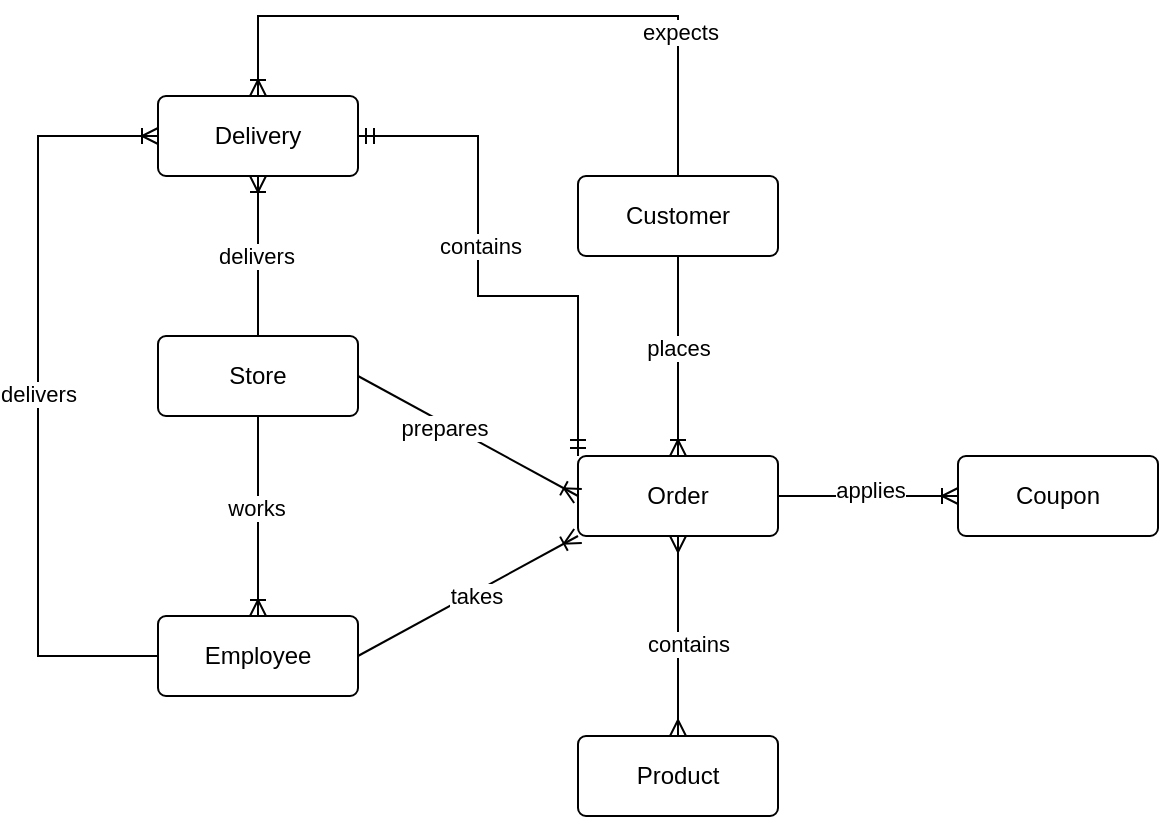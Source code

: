 <mxfile version="24.6.3" type="github">
  <diagram id="R2lEEEUBdFMjLlhIrx00" name="Page-1">
    <mxGraphModel dx="1050" dy="570" grid="1" gridSize="10" guides="1" tooltips="1" connect="1" arrows="1" fold="1" page="1" pageScale="1" pageWidth="850" pageHeight="1100" math="0" shadow="0" extFonts="Permanent Marker^https://fonts.googleapis.com/css?family=Permanent+Marker">
      <root>
        <mxCell id="0" />
        <mxCell id="1" parent="0" />
        <mxCell id="wm51I52nDYN1m19-uYru-1" value="Store" style="rounded=1;arcSize=10;whiteSpace=wrap;html=1;align=center;" vertex="1" parent="1">
          <mxGeometry x="100" y="270" width="100" height="40" as="geometry" />
        </mxCell>
        <mxCell id="wm51I52nDYN1m19-uYru-2" value="Customer" style="rounded=1;arcSize=10;whiteSpace=wrap;html=1;align=center;" vertex="1" parent="1">
          <mxGeometry x="310" y="190" width="100" height="40" as="geometry" />
        </mxCell>
        <mxCell id="wm51I52nDYN1m19-uYru-3" value="Employee" style="rounded=1;arcSize=10;whiteSpace=wrap;html=1;align=center;" vertex="1" parent="1">
          <mxGeometry x="100" y="410" width="100" height="40" as="geometry" />
        </mxCell>
        <mxCell id="wm51I52nDYN1m19-uYru-4" value="Product" style="rounded=1;arcSize=10;whiteSpace=wrap;html=1;align=center;" vertex="1" parent="1">
          <mxGeometry x="310" y="470" width="100" height="40" as="geometry" />
        </mxCell>
        <mxCell id="wm51I52nDYN1m19-uYru-5" value="Order" style="rounded=1;arcSize=10;whiteSpace=wrap;html=1;align=center;" vertex="1" parent="1">
          <mxGeometry x="310" y="330" width="100" height="40" as="geometry" />
        </mxCell>
        <mxCell id="wm51I52nDYN1m19-uYru-6" value="Coupon" style="rounded=1;arcSize=10;whiteSpace=wrap;html=1;align=center;" vertex="1" parent="1">
          <mxGeometry x="500" y="330" width="100" height="40" as="geometry" />
        </mxCell>
        <mxCell id="wm51I52nDYN1m19-uYru-7" value="" style="fontSize=12;html=1;endArrow=ERoneToMany;rounded=0;" edge="1" parent="1" target="wm51I52nDYN1m19-uYru-3">
          <mxGeometry width="100" height="100" relative="1" as="geometry">
            <mxPoint x="150" y="310" as="sourcePoint" />
            <mxPoint x="480" y="390" as="targetPoint" />
          </mxGeometry>
        </mxCell>
        <mxCell id="wm51I52nDYN1m19-uYru-8" value="works" style="edgeLabel;html=1;align=center;verticalAlign=middle;resizable=0;points=[];" vertex="1" connectable="0" parent="wm51I52nDYN1m19-uYru-7">
          <mxGeometry x="-0.084" y="-1" relative="1" as="geometry">
            <mxPoint as="offset" />
          </mxGeometry>
        </mxCell>
        <mxCell id="wm51I52nDYN1m19-uYru-9" value="" style="fontSize=12;html=1;endArrow=ERoneToMany;rounded=0;entryX=0.5;entryY=0;entryDx=0;entryDy=0;exitX=0.5;exitY=1;exitDx=0;exitDy=0;" edge="1" parent="1" source="wm51I52nDYN1m19-uYru-2" target="wm51I52nDYN1m19-uYru-5">
          <mxGeometry width="100" height="100" relative="1" as="geometry">
            <mxPoint x="330" y="330" as="sourcePoint" />
            <mxPoint x="480" y="310" as="targetPoint" />
          </mxGeometry>
        </mxCell>
        <mxCell id="wm51I52nDYN1m19-uYru-10" value="places" style="edgeLabel;html=1;align=center;verticalAlign=middle;resizable=0;points=[];" vertex="1" connectable="0" parent="wm51I52nDYN1m19-uYru-9">
          <mxGeometry x="-0.084" relative="1" as="geometry">
            <mxPoint as="offset" />
          </mxGeometry>
        </mxCell>
        <mxCell id="wm51I52nDYN1m19-uYru-13" value="" style="fontSize=12;html=1;endArrow=ERoneToMany;rounded=0;exitX=1;exitY=0.5;exitDx=0;exitDy=0;entryX=0;entryY=0.5;entryDx=0;entryDy=0;" edge="1" parent="1" source="wm51I52nDYN1m19-uYru-5" target="wm51I52nDYN1m19-uYru-6">
          <mxGeometry width="100" height="100" relative="1" as="geometry">
            <mxPoint x="380" y="410" as="sourcePoint" />
            <mxPoint x="480" y="310" as="targetPoint" />
          </mxGeometry>
        </mxCell>
        <mxCell id="wm51I52nDYN1m19-uYru-14" value="applies&lt;div&gt;&lt;br&gt;&lt;/div&gt;" style="edgeLabel;html=1;align=center;verticalAlign=middle;resizable=0;points=[];" vertex="1" connectable="0" parent="wm51I52nDYN1m19-uYru-13">
          <mxGeometry x="0.009" y="-4" relative="1" as="geometry">
            <mxPoint as="offset" />
          </mxGeometry>
        </mxCell>
        <mxCell id="wm51I52nDYN1m19-uYru-15" value="" style="fontSize=12;html=1;endArrow=ERoneToMany;rounded=0;exitX=1;exitY=0.5;exitDx=0;exitDy=0;entryX=0;entryY=0.5;entryDx=0;entryDy=0;" edge="1" parent="1" source="wm51I52nDYN1m19-uYru-1" target="wm51I52nDYN1m19-uYru-5">
          <mxGeometry width="100" height="100" relative="1" as="geometry">
            <mxPoint x="370" y="350" as="sourcePoint" />
            <mxPoint x="470" y="250" as="targetPoint" />
          </mxGeometry>
        </mxCell>
        <mxCell id="wm51I52nDYN1m19-uYru-39" value="prepares" style="edgeLabel;html=1;align=center;verticalAlign=middle;resizable=0;points=[];" vertex="1" connectable="0" parent="wm51I52nDYN1m19-uYru-15">
          <mxGeometry x="-0.208" y="-2" relative="1" as="geometry">
            <mxPoint as="offset" />
          </mxGeometry>
        </mxCell>
        <mxCell id="wm51I52nDYN1m19-uYru-17" value="" style="fontSize=12;html=1;endArrow=ERoneToMany;rounded=0;exitX=1;exitY=0.5;exitDx=0;exitDy=0;entryX=0;entryY=1;entryDx=0;entryDy=0;" edge="1" parent="1" source="wm51I52nDYN1m19-uYru-3" target="wm51I52nDYN1m19-uYru-5">
          <mxGeometry width="100" height="100" relative="1" as="geometry">
            <mxPoint x="370" y="350" as="sourcePoint" />
            <mxPoint x="470" y="250" as="targetPoint" />
          </mxGeometry>
        </mxCell>
        <mxCell id="wm51I52nDYN1m19-uYru-18" value="takes" style="edgeLabel;html=1;align=center;verticalAlign=middle;resizable=0;points=[];" vertex="1" connectable="0" parent="wm51I52nDYN1m19-uYru-17">
          <mxGeometry x="0.053" y="-2" relative="1" as="geometry">
            <mxPoint as="offset" />
          </mxGeometry>
        </mxCell>
        <mxCell id="wm51I52nDYN1m19-uYru-19" value="" style="fontSize=12;html=1;endArrow=ERmany;startArrow=ERmany;rounded=0;exitX=0.5;exitY=0;exitDx=0;exitDy=0;entryX=0.5;entryY=1;entryDx=0;entryDy=0;" edge="1" parent="1" source="wm51I52nDYN1m19-uYru-4" target="wm51I52nDYN1m19-uYru-5">
          <mxGeometry width="100" height="100" relative="1" as="geometry">
            <mxPoint x="380" y="410" as="sourcePoint" />
            <mxPoint x="480" y="310" as="targetPoint" />
          </mxGeometry>
        </mxCell>
        <mxCell id="wm51I52nDYN1m19-uYru-20" value="contains" style="edgeLabel;html=1;align=center;verticalAlign=middle;resizable=0;points=[];" vertex="1" connectable="0" parent="wm51I52nDYN1m19-uYru-19">
          <mxGeometry x="-0.076" y="-5" relative="1" as="geometry">
            <mxPoint as="offset" />
          </mxGeometry>
        </mxCell>
        <mxCell id="wm51I52nDYN1m19-uYru-27" value="Delivery" style="rounded=1;arcSize=10;whiteSpace=wrap;html=1;align=center;" vertex="1" parent="1">
          <mxGeometry x="100" y="150" width="100" height="40" as="geometry" />
        </mxCell>
        <mxCell id="wm51I52nDYN1m19-uYru-29" value="" style="fontSize=12;html=1;endArrow=ERmandOne;startArrow=ERmandOne;rounded=0;exitX=1;exitY=0.5;exitDx=0;exitDy=0;entryX=0;entryY=0;entryDx=0;entryDy=0;edgeStyle=orthogonalEdgeStyle;" edge="1" parent="1" source="wm51I52nDYN1m19-uYru-27" target="wm51I52nDYN1m19-uYru-5">
          <mxGeometry width="100" height="100" relative="1" as="geometry">
            <mxPoint x="370" y="370" as="sourcePoint" />
            <mxPoint x="470" y="270" as="targetPoint" />
            <Array as="points">
              <mxPoint x="260" y="170" />
              <mxPoint x="260" y="250" />
              <mxPoint x="310" y="250" />
            </Array>
          </mxGeometry>
        </mxCell>
        <mxCell id="wm51I52nDYN1m19-uYru-37" value="contains" style="edgeLabel;html=1;align=center;verticalAlign=middle;resizable=0;points=[];" vertex="1" connectable="0" parent="wm51I52nDYN1m19-uYru-29">
          <mxGeometry x="-0.147" y="1" relative="1" as="geometry">
            <mxPoint as="offset" />
          </mxGeometry>
        </mxCell>
        <mxCell id="wm51I52nDYN1m19-uYru-30" value="" style="fontSize=12;html=1;endArrow=ERoneToMany;rounded=0;exitX=0.5;exitY=0;exitDx=0;exitDy=0;entryX=0.5;entryY=0;entryDx=0;entryDy=0;edgeStyle=orthogonalEdgeStyle;" edge="1" parent="1" source="wm51I52nDYN1m19-uYru-2" target="wm51I52nDYN1m19-uYru-27">
          <mxGeometry width="100" height="100" relative="1" as="geometry">
            <mxPoint x="370" y="370" as="sourcePoint" />
            <mxPoint x="470" y="270" as="targetPoint" />
            <Array as="points">
              <mxPoint x="360" y="110" />
              <mxPoint x="150" y="110" />
            </Array>
          </mxGeometry>
        </mxCell>
        <mxCell id="wm51I52nDYN1m19-uYru-40" value="expects" style="edgeLabel;html=1;align=center;verticalAlign=middle;resizable=0;points=[];" vertex="1" connectable="0" parent="wm51I52nDYN1m19-uYru-30">
          <mxGeometry x="-0.565" y="-1" relative="1" as="geometry">
            <mxPoint as="offset" />
          </mxGeometry>
        </mxCell>
        <mxCell id="wm51I52nDYN1m19-uYru-32" value="" style="edgeStyle=orthogonalEdgeStyle;fontSize=12;html=1;endArrow=ERoneToMany;rounded=0;exitX=0;exitY=0.5;exitDx=0;exitDy=0;entryX=0;entryY=0.5;entryDx=0;entryDy=0;" edge="1" parent="1" source="wm51I52nDYN1m19-uYru-3" target="wm51I52nDYN1m19-uYru-27">
          <mxGeometry width="100" height="100" relative="1" as="geometry">
            <mxPoint x="370" y="370" as="sourcePoint" />
            <mxPoint x="470" y="270" as="targetPoint" />
            <Array as="points">
              <mxPoint x="40" y="430" />
              <mxPoint x="40" y="170" />
            </Array>
          </mxGeometry>
        </mxCell>
        <mxCell id="wm51I52nDYN1m19-uYru-34" value="delivers" style="edgeLabel;html=1;align=center;verticalAlign=middle;resizable=0;points=[];" vertex="1" connectable="0" parent="wm51I52nDYN1m19-uYru-32">
          <mxGeometry x="0.004" relative="1" as="geometry">
            <mxPoint as="offset" />
          </mxGeometry>
        </mxCell>
        <mxCell id="wm51I52nDYN1m19-uYru-33" value="" style="fontSize=12;html=1;endArrow=ERoneToMany;rounded=0;exitX=0.5;exitY=0;exitDx=0;exitDy=0;entryX=0.5;entryY=1;entryDx=0;entryDy=0;" edge="1" parent="1" source="wm51I52nDYN1m19-uYru-1" target="wm51I52nDYN1m19-uYru-27">
          <mxGeometry width="100" height="100" relative="1" as="geometry">
            <mxPoint x="370" y="370" as="sourcePoint" />
            <mxPoint x="470" y="270" as="targetPoint" />
          </mxGeometry>
        </mxCell>
        <mxCell id="wm51I52nDYN1m19-uYru-36" value="delivers" style="edgeLabel;html=1;align=center;verticalAlign=middle;resizable=0;points=[];" vertex="1" connectable="0" parent="wm51I52nDYN1m19-uYru-33">
          <mxGeometry x="-0.005" y="1" relative="1" as="geometry">
            <mxPoint as="offset" />
          </mxGeometry>
        </mxCell>
      </root>
    </mxGraphModel>
  </diagram>
</mxfile>
